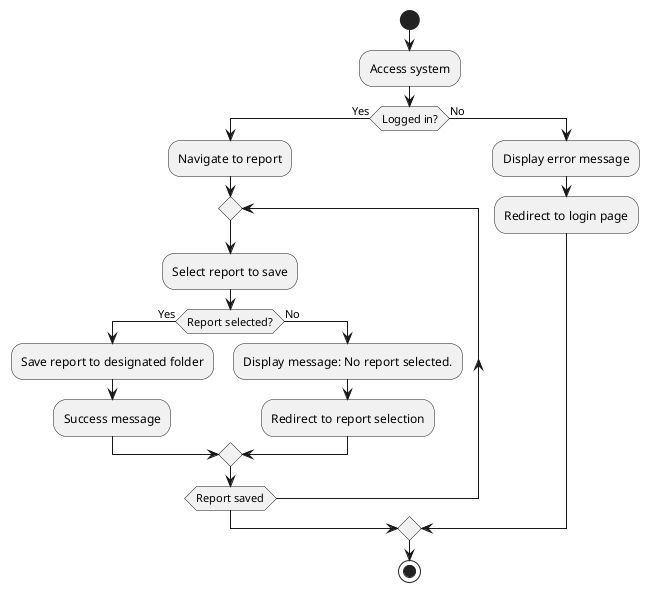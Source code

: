 @startuml
|Main|
start
:Access system;
if (Logged in?) then (Yes)
  :Navigate to report;
  repeat
    :Select report to save;
    if (Report selected?) then (Yes)
      :Save report to designated folder;
      :Success message;
    else (No)
      :Display message: No report selected.;
      :Redirect to report selection;
  endif
  repeat while (Report saved)
else (No)
  :Display error message;
  :Redirect to login page;
endif

|Main|
stop
@enduml
